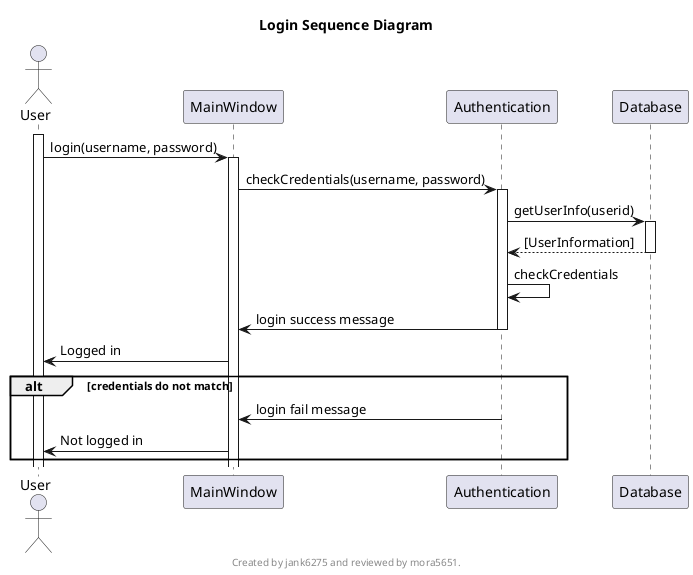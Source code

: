 @startuml
scale max 800*600
title Login Sequence Diagram
footer 
Created by jank6275 and reviewed by mora5651.
endfooter


actor User
activate User
User -> MainWindow : login(username, password)
activate MainWindow

boundary MainWindow
MainWindow -> Authentication : checkCredentials(username, password)
activate Authentication

entity Authentication
Authentication -> Database : getUserInfo(userid)
activate Database

database Database
Database --> Authentication : [UserInformation]
deactivate Database
Authentication -> Authentication : checkCredentials
Authentication -> MainWindow : login success message
deactivate Authentication
MainWindow -> User : Logged in
alt credentials do not match
    Authentication -> MainWindow : login fail message
    deactivate Authentication
    MainWindow -> User : Not logged in
end

@enduml
